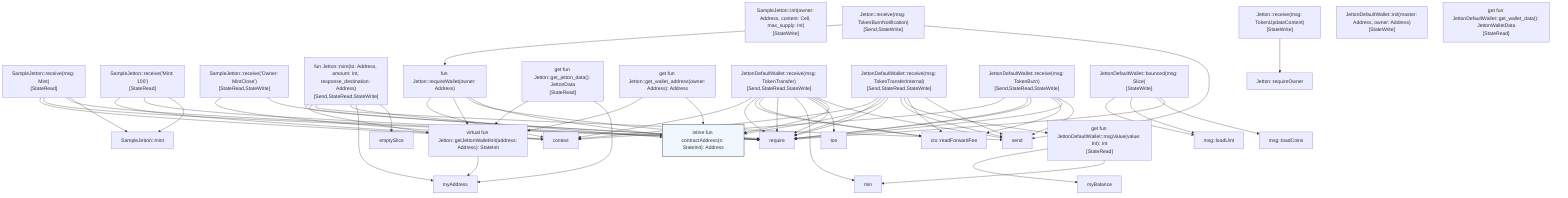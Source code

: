 graph TD
    node_14["inline fun contractAddress(s: StateInit): Address"]
    node_28["SampleJetton::init(owner: Address, content: Cell, max_supply: Int)
[StateWrite<totalSupply,max_supply,owner,mintable,content>]"]
    node_29["SampleJetton::receive(msg: Mint)
[StateRead<owner,mintable>]"]
    node_30["SampleJetton::receive('Mint: 100')
[StateRead<mintable,owner>]"]
    node_31["SampleJetton::receive('Owner: MintClose')
[StateRead<owner>,StateWrite<mintable>]"]
    node_32["Jetton::receive(msg: TokenUpdateContent)
[StateWrite<content>]"]
    node_33["Jetton::receive(msg: TokenBurnNotification)
[Send,StateWrite<totalSupply>]"]
    node_34["fun Jetton::mint(to: Address, amount: Int, response_destination: Address)
[Send,StateRead<totalSupply,max_supply>,StateWrite<totalSupply>]"]
    node_35["fun Jetton::requireWallet(owner: Address)"]
    node_36["virtual fun Jetton::getJettonWalletInit(address: Address): StateInit"]
    node_37["get fun Jetton::get_jetton_data(): JettonData
[StateRead<totalSupply,mintable,owner,content>]"]
    node_38["get fun Jetton::get_wallet_address(owner: Address): Address"]
    node_39["JettonDefaultWallet::init(master: Address, owner: Address)
[StateWrite<balance,owner,master>]"]
    node_40["JettonDefaultWallet::receive(msg: TokenTransfer)
[Send,StateRead<owner,gasConsumption,minTonsForStorage,balance,master>,StateWrite<balance>]"]
    node_41["JettonDefaultWallet::receive(msg: TokenTransferInternal)
[Send,StateRead<master,balance,owner>,StateWrite<balance>]"]
    node_42["get fun JettonDefaultWallet::msgValue(value: Int): Int
[StateRead<minTonsForStorage>]"]
    node_43["JettonDefaultWallet::receive(msg: TokenBurn)
[Send,StateRead<owner,balance,gasConsumption,minTonsForStorage,master>,StateWrite<balance>]"]
    node_44["JettonDefaultWallet::bounced(msg: Slice)
[StateWrite<balance>]"]
    node_45["get fun JettonDefaultWallet::get_wallet_data(): JettonWalletData
[StateRead<balance,owner,master>]"]
    node_46["context"]
    node_47["require"]
    node_48["SampleJetton::mint"]
    node_49["Jetton::requireOwner"]
    node_50["send"]
    node_51["myAddress"]
    node_52["emptySlice"]
    node_53["ctx::readForwardFee"]
    node_54["min"]
    node_55["ton"]
    node_56["myBalance"]
    node_57["msg::loadUint"]
    node_58["msg::loadCoins"]
    node_29 --> node_46
    node_29 --> node_47
    node_29 --> node_47
    node_29 --> node_48
    node_30 --> node_46
    node_30 --> node_47
    node_30 --> node_48
    node_31 --> node_46
    node_31 --> node_47
    node_32 --> node_49
    node_33 --> node_35
    node_33 --> node_50
    node_34 --> node_47
    node_34 --> node_36
    node_34 --> node_50
    node_34 --> node_14
    node_34 --> node_51
    node_34 --> node_52
    node_35 --> node_46
    node_35 --> node_36
    node_35 --> node_47
    node_35 --> node_14
    node_36 --> node_51
    node_37 --> node_36
    node_37 --> node_51
    node_38 --> node_36
    node_38 --> node_14
    node_40 --> node_46
    node_40 --> node_47
    node_40 --> node_53
    node_40 --> node_53
    node_40 --> node_47
    node_40 --> node_54
    node_40 --> node_55
    node_40 --> node_47
    node_40 --> node_14
    node_40 --> node_50
    node_41 --> node_46
    node_41 --> node_47
    node_41 --> node_14
    node_41 --> node_47
    node_41 --> node_50
    node_41 --> node_42
    node_41 --> node_53
    node_41 --> node_50
    node_42 --> node_56
    node_42 --> node_54
    node_43 --> node_46
    node_43 --> node_47
    node_43 --> node_47
    node_43 --> node_53
    node_43 --> node_47
    node_43 --> node_50
    node_44 --> node_57
    node_44 --> node_57
    node_44 --> node_58
    node_44 --> node_47
    style node_14 fill:#F0F8FF,stroke:#000,stroke-width:1px;